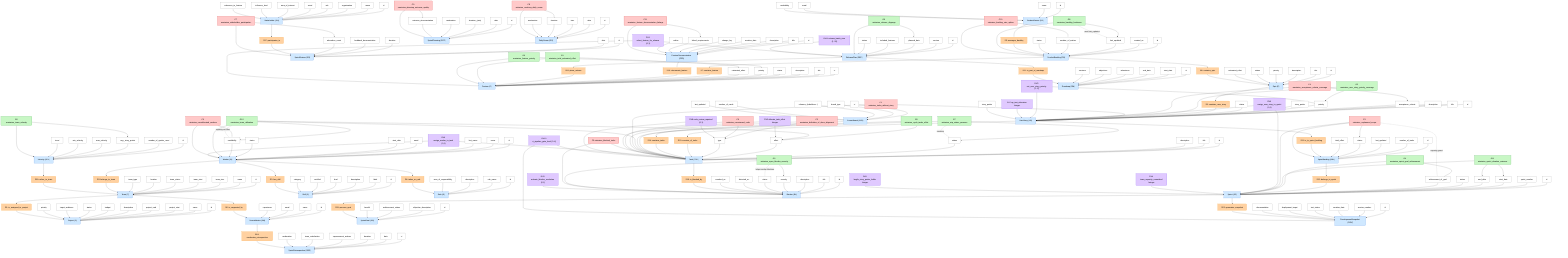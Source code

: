 graph TD
%% =========================
%% SCRUM Domain Graph (TD)
%% =========================

%% ---------- Class Definitions (Colors) ----------
classDef entity fill:#cfe8ff,stroke:#2a6fdb,stroke-width:1px,color:#000;
classDef attribute fill:#ffffff,stroke:#777,stroke-width:1px,color:#000;
classDef relation fill:#ffd1a1,stroke:#f08c00,stroke-width:1px,color:#000;
classDef goal fill:#c8f7c5,stroke:#2b8a3e,stroke-width:1px,color:#000;
classDef condition fill:#ffc9c9,stroke:#c92a2a,stroke-width:1px,color:#000;
classDef decision fill:#e0c9ff,stroke:#7048e8,stroke-width:1px,color:#000;

%% =========================
%% ENTITIES (blue) + ATTRIBUTES (white)
%% =========================
E0["Project (P)"]:::entity
E0_a0["id"]:::attribute --> E0
E0_a1["name"]:::attribute --> E0
E0_a2["project_start"]:::attribute --> E0
E0_a3["project_end"]:::attribute --> E0
E0_a4["description"]:::attribute --> E0
E0_a5["budget"]:::attribute --> E0
E0_a6["status"]:::attribute --> E0
E0_a7["target_audience"]:::attribute --> E0
E0_a8["priority"]:::attribute --> E0

E1["Team (T)"]:::entity
E1_a0["id"]:::attribute --> E1
E1_a1["name"]:::attribute --> E1
E1_a2["team_size"]:::attribute --> E1
E1_a3["team_start"]:::attribute --> E1
E1_a4["team_status"]:::attribute --> E1
E1_a5["location"]:::attribute --> E1
E1_a6["team_type"]:::attribute --> E1

E2["Worker (W)"]:::entity
E2_a0["id"]:::attribute --> E2
E2_a1["name"]:::attribute --> E2
E2_a2["first_name"]:::attribute --> E2
E2_a3["email"]:::attribute --> E2
E2_a4["start_date"]:::attribute --> E2
E2_a5["status"]:::attribute --> E2
E2_a6["availability"]:::attribute --> E2

E3["Feature (F)"]:::entity
E3_a0["id"]:::attribute --> E3
E3_a1["title"]:::attribute --> E3
E3_a2["description"]:::attribute --> E3
E3_a3["status"]:::attribute --> E3
E3_a4["priority"]:::attribute --> E3
E3_a5["estimated_effort"]:::attribute --> E3

E4["Skill (S)"]:::entity
E4_a0["id"]:::attribute --> E4
E4_a1["label"]:::attribute --> E4
E4_a2["description"]:::attribute --> E4
E4_a3["level"]:::attribute --> E4
E4_a4["certified"]:::attribute --> E4
E4_a5["category"]:::attribute --> E4

E5["Role (R)"]:::entity
E5_a0["id"]:::attribute --> E5
E5_a1["role_name"]:::attribute --> E5
E5_a2["description"]:::attribute --> E5
E5_a3["area_of_responsibility"]:::attribute --> E5

E6["ProductOwner (PO)"]:::entity
E6_a0["id"]:::attribute --> E6
E6_a1["name"]:::attribute --> E6
E6_a2["email"]:::attribute --> E6
E6_a3["availability"]:::attribute --> E6

E7["ScrumMaster (SM)"]:::entity
E7_a0["id"]:::attribute --> E7
E7_a1["name"]:::attribute --> E7
E7_a2["email"]:::attribute --> E7
E7_a3["experience"]:::attribute --> E7

E8["ProductBacklog (PB)"]:::entity
E8_a0["id"]:::attribute --> E8
E8_a1["created_on"]:::attribute --> E8
E8_a2["last_updated"]:::attribute --> E8
E8_a3["number_of_entries"]:::attribute --> E8
E8_a4["status"]:::attribute --> E8

E9["Sprint (SP)"]:::entity
E9_a0["id"]:::attribute --> E9
E9_a1["sprint_number"]:::attribute --> E9
E9_a2["start_date"]:::attribute --> E9
E9_a3["end_date"]:::attribute --> E9
E9_a4["status"]:::attribute --> E9
E9_a5["achievement_of_goal"]:::attribute --> E9

E10["SprintPlanning (SPP)"]:::entity
E10_a0["id"]:::attribute --> E10
E10_a1["date"]:::attribute --> E10
E10_a2["duration_(min)"]:::attribute --> E10
E10_a3["moderation"]:::attribute --> E10
E10_a4["outcome_documentation"]:::attribute --> E10

E11["DailyScrum (DS)"]:::entity
E11_a0["id"]:::attribute --> E11
E11_a1["date"]:::attribute --> E11
E11_a2["time"]:::attribute --> E11
E11_a3["duration"]:::attribute --> E11
E11_a4["moderation"]:::attribute --> E11

E12["SprintReview (SR)"]:::entity
E12_a0["id"]:::attribute --> E12
E12_a1["date"]:::attribute --> E12
E12_a2["duration"]:::attribute --> E12
E12_a3["feedback_documentation"]:::attribute --> E12
E12_a4["attendees_count"]:::attribute --> E12

E13["SprintRetrospective (SRE)"]:::entity
E13_a0["id"]:::attribute --> E13
E13_a1["date"]:::attribute --> E13
E13_a2["duration"]:::attribute --> E13
E13_a3["improvement_actions"]:::attribute --> E13
E13_a4["team_satisfaction"]:::attribute --> E13
E13_a5["moderation"]:::attribute --> E13

E14["SprintBacklog (SBL)"]:::entity
E14_a0["id"]:::attribute --> E14
E14_a1["number_of_tasks"]:::attribute --> E14
E14_a2["last_updated"]:::attribute --> E14
E14_a3["status"]:::attribute --> E14
E14_a4["total_effort"]:::attribute --> E14

E15["SprintGoal (SG)"]:::entity
E15_a0["id"]:::attribute --> E15
E15_a1["objective_description"]:::attribute --> E15
E15_a2["achievement_status"]:::attribute --> E15
E15_a3["benefit"]:::attribute --> E15

E16["Epic (E)"]:::entity
E16_a0["id"]:::attribute --> E16
E16_a1["title"]:::attribute --> E16
E16_a2["description"]:::attribute --> E16
E16_a3["priority"]:::attribute --> E16
E16_a4["status"]:::attribute --> E16
E16_a5["estimated_effort"]:::attribute --> E16

E17["UserStory (US)"]:::entity
E17_a0["id"]:::attribute --> E17
E17_a1["title"]:::attribute --> E17
E17_a2["description"]:::attribute --> E17
E17_a3["acceptance_criteria"]:::attribute --> E17
E17_a4["priority"]:::attribute --> E17
E17_a5["story_points"]:::attribute --> E17
E17_a6["status"]:::attribute --> E17

E18["Task (TSK)"]:::entity
E18_a0["id"]:::attribute --> E18
E18_a1["title"]:::attribute --> E18
E18_a2["description"]:::attribute --> E18
E18_a3["status"]:::attribute --> E18
E18_a4["effort"]:::attribute --> E18
E18_a5["type"]:::attribute --> E18

E19["DevelopmentSnapshot (DEV)"]:::entity
E19_a0["id"]:::attribute --> E19
E19_a1["version_number"]:::attribute --> E19
E19_a2["creation_date"]:::attribute --> E19
E19_a3["test_status"]:::attribute --> E19
E19_a4["deployment_target"]:::attribute --> E19
E19_a5["documentation"]:::attribute --> E19

E20["Blocker (BL)"]:::entity
E20_a0["id"]:::attribute --> E20
E20_a1["title"]:::attribute --> E20
E20_a2["description"]:::attribute --> E20
E20_a3["severity"]:::attribute --> E20
E20_a4["status"]:::attribute --> E20
E20_a5["detected_on"]:::attribute --> E20
E20_a6["resolved_on"]:::attribute --> E20

E21["Stakeholder (SH)"]:::entity
E21_a0["id"]:::attribute --> E21
E21_a1["name"]:::attribute --> E21
E21_a2["organization"]:::attribute --> E21
E21_a3["role"]:::attribute --> E21
E21_a4["email"]:::attribute --> E21
E21_a5["area_of_interest"]:::attribute --> E21
E21_a6["influence_level"]:::attribute --> E21
E21_a7["relevance_to_feature"]:::attribute --> E21

E22["Velocity (VEL)"]:::entity
E22_a0["id"]:::attribute --> E22
E22_a1["number_of_sprints_used"]:::attribute --> E22
E22_a2["avg._story_points"]:::attribute --> E22
E22_a3["max_velocity"]:::attribute --> E22
E22_a4["min_velocity"]:::attribute --> E22
E22_a5["trend"]:::attribute --> E22

E23["ReleasePlan (REP)"]:::entity
E23_a0["id"]:::attribute --> E23
E23_a1["version"]:::attribute --> E23
E23_a2["planned_date"]:::attribute --> E23
E23_a3["included_features"]:::attribute --> E23
E23_a4["status"]:::attribute --> E23

E24["Roadmap (RM)"]:::entity
E24_a0["id"]:::attribute --> E24
E24_a1["start_date"]:::attribute --> E24
E24_a2["end_date"]:::attribute --> E24
E24_a3["milestones"]:::attribute --> E24
E24_a4["objectives"]:::attribute --> E24
E24_a5["versions"]:::attribute --> E24

E25["ScrumBoard (SCB)"]:::entity
E25_a0["id"]:::attribute --> E25
E25_a1["board_type"]:::attribute --> E25
E25_a2["columns_(todo/done...)"]:::attribute --> E25
E25_a3["number_of_cards"]:::attribute --> E25
E25_a4["last_updated"]:::attribute --> E25

E26["FeatureDocumentation (FED)"]:::entity
E26_a0["id"]:::attribute --> E26
E26_a1["title"]:::attribute --> E26
E26_a2["description"]:::attribute --> E26
E26_a3["creation_date"]:::attribute --> E26
E26_a4["change_log"]:::attribute --> E26
E26_a5["linked_requirements"]:::attribute --> E26
E26_a6["author"]:::attribute --> E26

%% =========================
%% RELATIONS (orange) connecting Entities
%% =========================
R1["R1: is_assigned_to_project"]:::relation
E1 --> R1 --> E0

R2["R2: belongs_to_team"]:::relation
E2 --> R2 --> E1

R3["R3: has_skill"]:::relation
E2 --> R3 --> E4

R4["R4: takes_on_role"]:::relation
E2 --> R4 --> E5

R5["R5: manages_backlog"]:::relation
E6 --> R5 --> E8

R6["R6: is_supported_by"]:::relation
E1 --> R6 --> E7

R7["R7: contains_feature"]:::relation
E8 --> R7 --> E3

R8["R8: contains_epic"]:::relation
E8 --> R8 --> E16

R9["R9: contains_user_story"]:::relation
E16 --> R9 --> E17

R10["R10: consists_of_tasks"]:::relation
E17 --> R10 --> E18

R11["R11: is_in_sprint_backlog"]:::relation
E17 --> R11 --> E14

R12["R12: belongs_to_sprint"]:::relation
E14 --> R12 --> E9

R13["R13: pursues_goal"]:::relation
E9 --> R13 --> E15

R14["R14: contains_tasks"]:::relation
E25 --> R14 --> E18

R15["R15: documents_feature"]:::relation
E26 --> R15 --> E3

R16["R16: is_blocked_by"]:::relation
E18 --> R16 --> E20

R17["R17: participates_in"]:::relation
E21 --> R17 --> E12

R18["R18: moderates_retrospective"]:::relation
E7 --> R18 --> E13

R19["R19: refers_to_team"]:::relation
E22 --> R19 --> E1

R20["R20: plans_release"]:::relation
E23 --> R20 --> E3

R21["R21: is_part_of_roadmap"]:::relation
E23 --> R21 --> E24

R22["R22: generates_snapshot"]:::relation
E9 --> R22 --> E19

%% =========================
%% GOALS (green) connected to Entity/Attributes
%% =========================
G0["G0 maximize_team_velocity"]:::goal
G0 --> E22
G0 --> E22_a2

G1["G1 minimize_total_estimated_effort"]:::goal
G1 --> E3
G1 --> E3_a5

G2["G2 maximize_user_story_priority_coverage"]:::goal
G2 --> E17
G2 --> E17_a4

G3["G3 minimize_open_blocker_severity"]:::goal
G3 --> E20
G3 --> E20_a3

G4["G4 maximize_sprint_goal_achievement"]:::goal
G4 --> E9
G4 --> E9_a5

G5["G5 minimize_cycle_tasks_effort"]:::goal
G5 --> E18
G5 --> E18_a4

G6["G6 maximize_feature_priority"]:::goal
G6 --> E3
G6 --> E3_a4

G7["G7 minimize_wip_status_pressure"]:::goal
G7 --> E18
G7 --> E18_a3

G8["G8 maximize_backlog_freshness"]:::goal
G8 --> E8
G8 --> E8_a2

G9["G9 minimize_release_slippage"]:::goal
G9 --> E23
G9 --> E23_a2

G10["G10 maximize_team_utilization"]:::goal
G10 --> E2
G10 --> E2_a6
G10 --> E18
G10 --> E18_a4

G11["G11 minimize_sprint_duration_variance"]:::goal
G11 --> E9
G11 --> E9_a2
G11 --> E9_a3

%% =========================
%% CONDITIONS (red) connected to Entity/Attributes
%% =========================
C0["C0 minimize_overallocated_workers"]:::condition
C0 --> E2
C0 --> E2_a6

C1["C1 minimize_tasks_without_story"]:::condition
C1 --> E18
C1 --> E17

C2["C2 maximize_definition_of_done_alignment"]:::condition
C2 --> E18
C2 --> E18_a5

C3["C3 minimize_unplanned_scope"]:::condition
C3 --> E14
C3 --> E14_a3
C3 --> E9

C4["C4 maximize_acceptance_criteria_coverage"]:::condition
C4 --> E17
C4 --> E17_a3

C5["C5 minimize_blocked_tasks"]:::condition
C5 --> E20
C5 --> E18

C6["C6 minimize_unreviewed_code"]:::condition
C6 --> E18
C6 --> E18_a5

C7["C7 maximize_stakeholder_participation"]:::condition
C7 --> E12
C7 --> E12_a4

C8["C8 minimize_overlong_daily_scrum"]:::condition
C8 --> E11
C8 --> E11_a3

C9["C9 maximize_planning_outcome_quality"]:::condition
C9 --> E10
C9 --> E10_a4

C10["C10 minimize_backlog_size_spikes"]:::condition
C10 --> E8
C10 --> E8_a3

C11["C11 maximize_feature_documentation_linkage"]:::condition
C11 --> E26
C11 --> E26_a5

%% =========================
%% DECISION VARIABLES (purple) connected to relevant Entities
%% =========================
DV0["DV0 assign_user_story_to_sprint {0,1}"]:::decision
DV0 --> E17
DV0 --> E9

DV1["DV1 select_feature_for_release {0,1}"]:::decision
DV1 --> E3
DV1 --> E23

DV2["DV2 allocate_task_effort Integer"]:::decision
DV2 --> E18
DV2 --> E18_a4

DV3["DV3 set_user_story_priority {1..5}"]:::decision
DV3 --> E17
DV3 --> E17_a4

DV4["DV4 team_capacity_committed Integer"]:::decision
DV4 --> E9

DV5["DV5 activate_blocker_resolution {0,1}"]:::decision
DV5 --> E20

DV6["DV6 assign_worker_to_task {0,1}"]:::decision
DV6 --> E2
DV6 --> E18

DV7["DV7 qa_test_allocation Integer"]:::decision
DV7 --> E17

DV8["DV8 code_review_required {0,1}"]:::decision
DV8 --> E18
DV8 --> E18_a5

DV9["DV9 bugfix_story_points_buffer Integer"]:::decision
DV9 --> E9

DV10["DV10 ci_pipeline_gate_level {0..4}"]:::decision
DV10 --> E19
DV10 --> E18

DV11["DV11 release_batch_size {1..20}"]:::decision
DV11 --> E23

%% Duplicate attribute anchors near connecting goals/conditions to reduce long edges
E17_sp["story_points"]:::attribute --> E17
G3 -. helps resolve blockers .- E20_a4
G7 -. monitors .- E18_a3
G8 -. uses last_updated .- E8_a2
G10 -. capacity vs effort .- E2_a6
C3 -. capacity guard .- E9_a5
